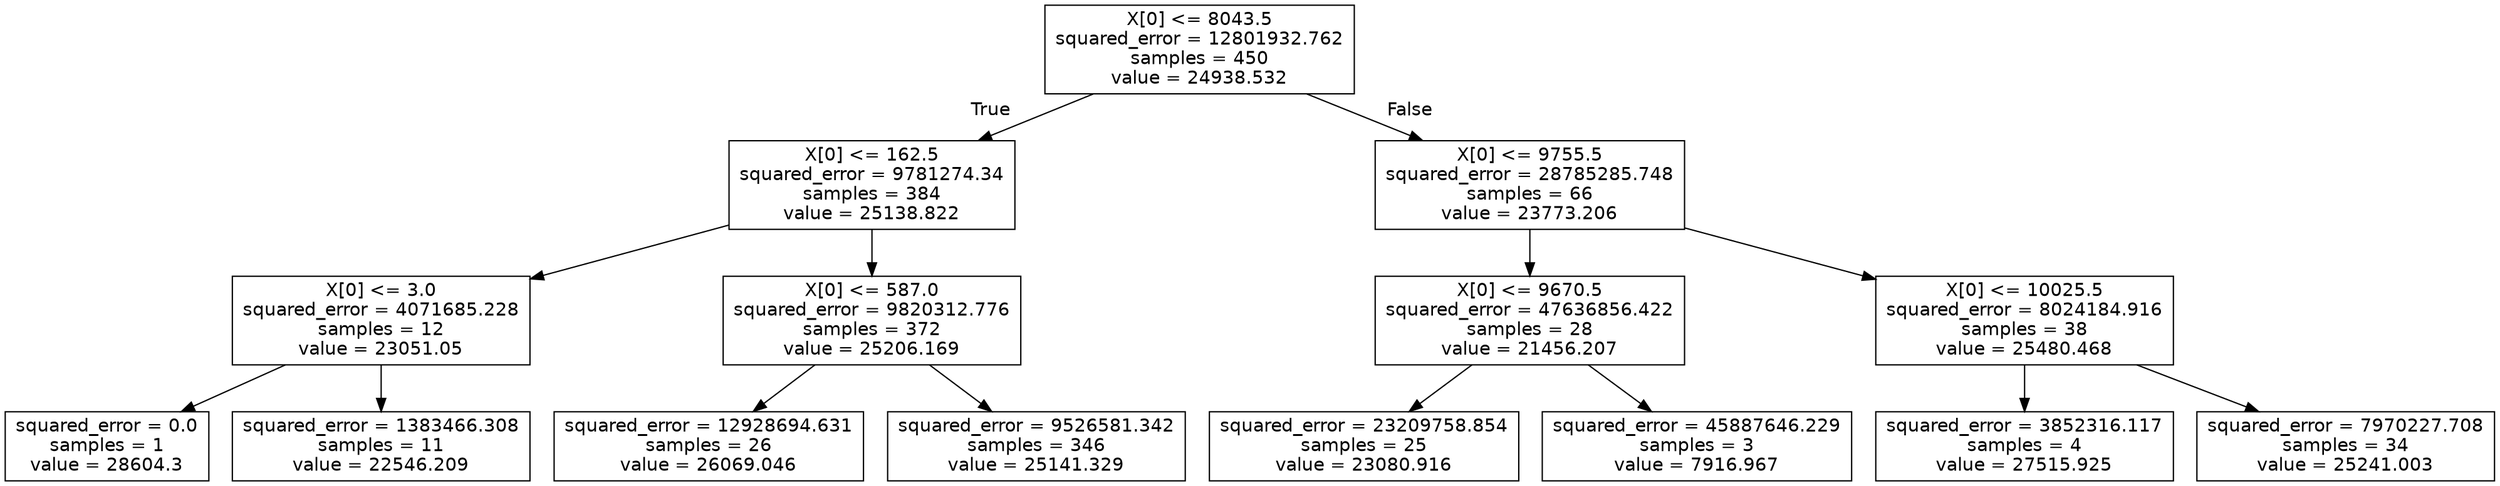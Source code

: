digraph Tree {
node [shape=box, fontname="helvetica"] ;
edge [fontname="helvetica"] ;
0 [label="X[0] <= 8043.5\nsquared_error = 12801932.762\nsamples = 450\nvalue = 24938.532"] ;
1 [label="X[0] <= 162.5\nsquared_error = 9781274.34\nsamples = 384\nvalue = 25138.822"] ;
0 -> 1 [labeldistance=2.5, labelangle=45, headlabel="True"] ;
2 [label="X[0] <= 3.0\nsquared_error = 4071685.228\nsamples = 12\nvalue = 23051.05"] ;
1 -> 2 ;
3 [label="squared_error = 0.0\nsamples = 1\nvalue = 28604.3"] ;
2 -> 3 ;
4 [label="squared_error = 1383466.308\nsamples = 11\nvalue = 22546.209"] ;
2 -> 4 ;
5 [label="X[0] <= 587.0\nsquared_error = 9820312.776\nsamples = 372\nvalue = 25206.169"] ;
1 -> 5 ;
6 [label="squared_error = 12928694.631\nsamples = 26\nvalue = 26069.046"] ;
5 -> 6 ;
7 [label="squared_error = 9526581.342\nsamples = 346\nvalue = 25141.329"] ;
5 -> 7 ;
8 [label="X[0] <= 9755.5\nsquared_error = 28785285.748\nsamples = 66\nvalue = 23773.206"] ;
0 -> 8 [labeldistance=2.5, labelangle=-45, headlabel="False"] ;
9 [label="X[0] <= 9670.5\nsquared_error = 47636856.422\nsamples = 28\nvalue = 21456.207"] ;
8 -> 9 ;
10 [label="squared_error = 23209758.854\nsamples = 25\nvalue = 23080.916"] ;
9 -> 10 ;
11 [label="squared_error = 45887646.229\nsamples = 3\nvalue = 7916.967"] ;
9 -> 11 ;
12 [label="X[0] <= 10025.5\nsquared_error = 8024184.916\nsamples = 38\nvalue = 25480.468"] ;
8 -> 12 ;
13 [label="squared_error = 3852316.117\nsamples = 4\nvalue = 27515.925"] ;
12 -> 13 ;
14 [label="squared_error = 7970227.708\nsamples = 34\nvalue = 25241.003"] ;
12 -> 14 ;
}